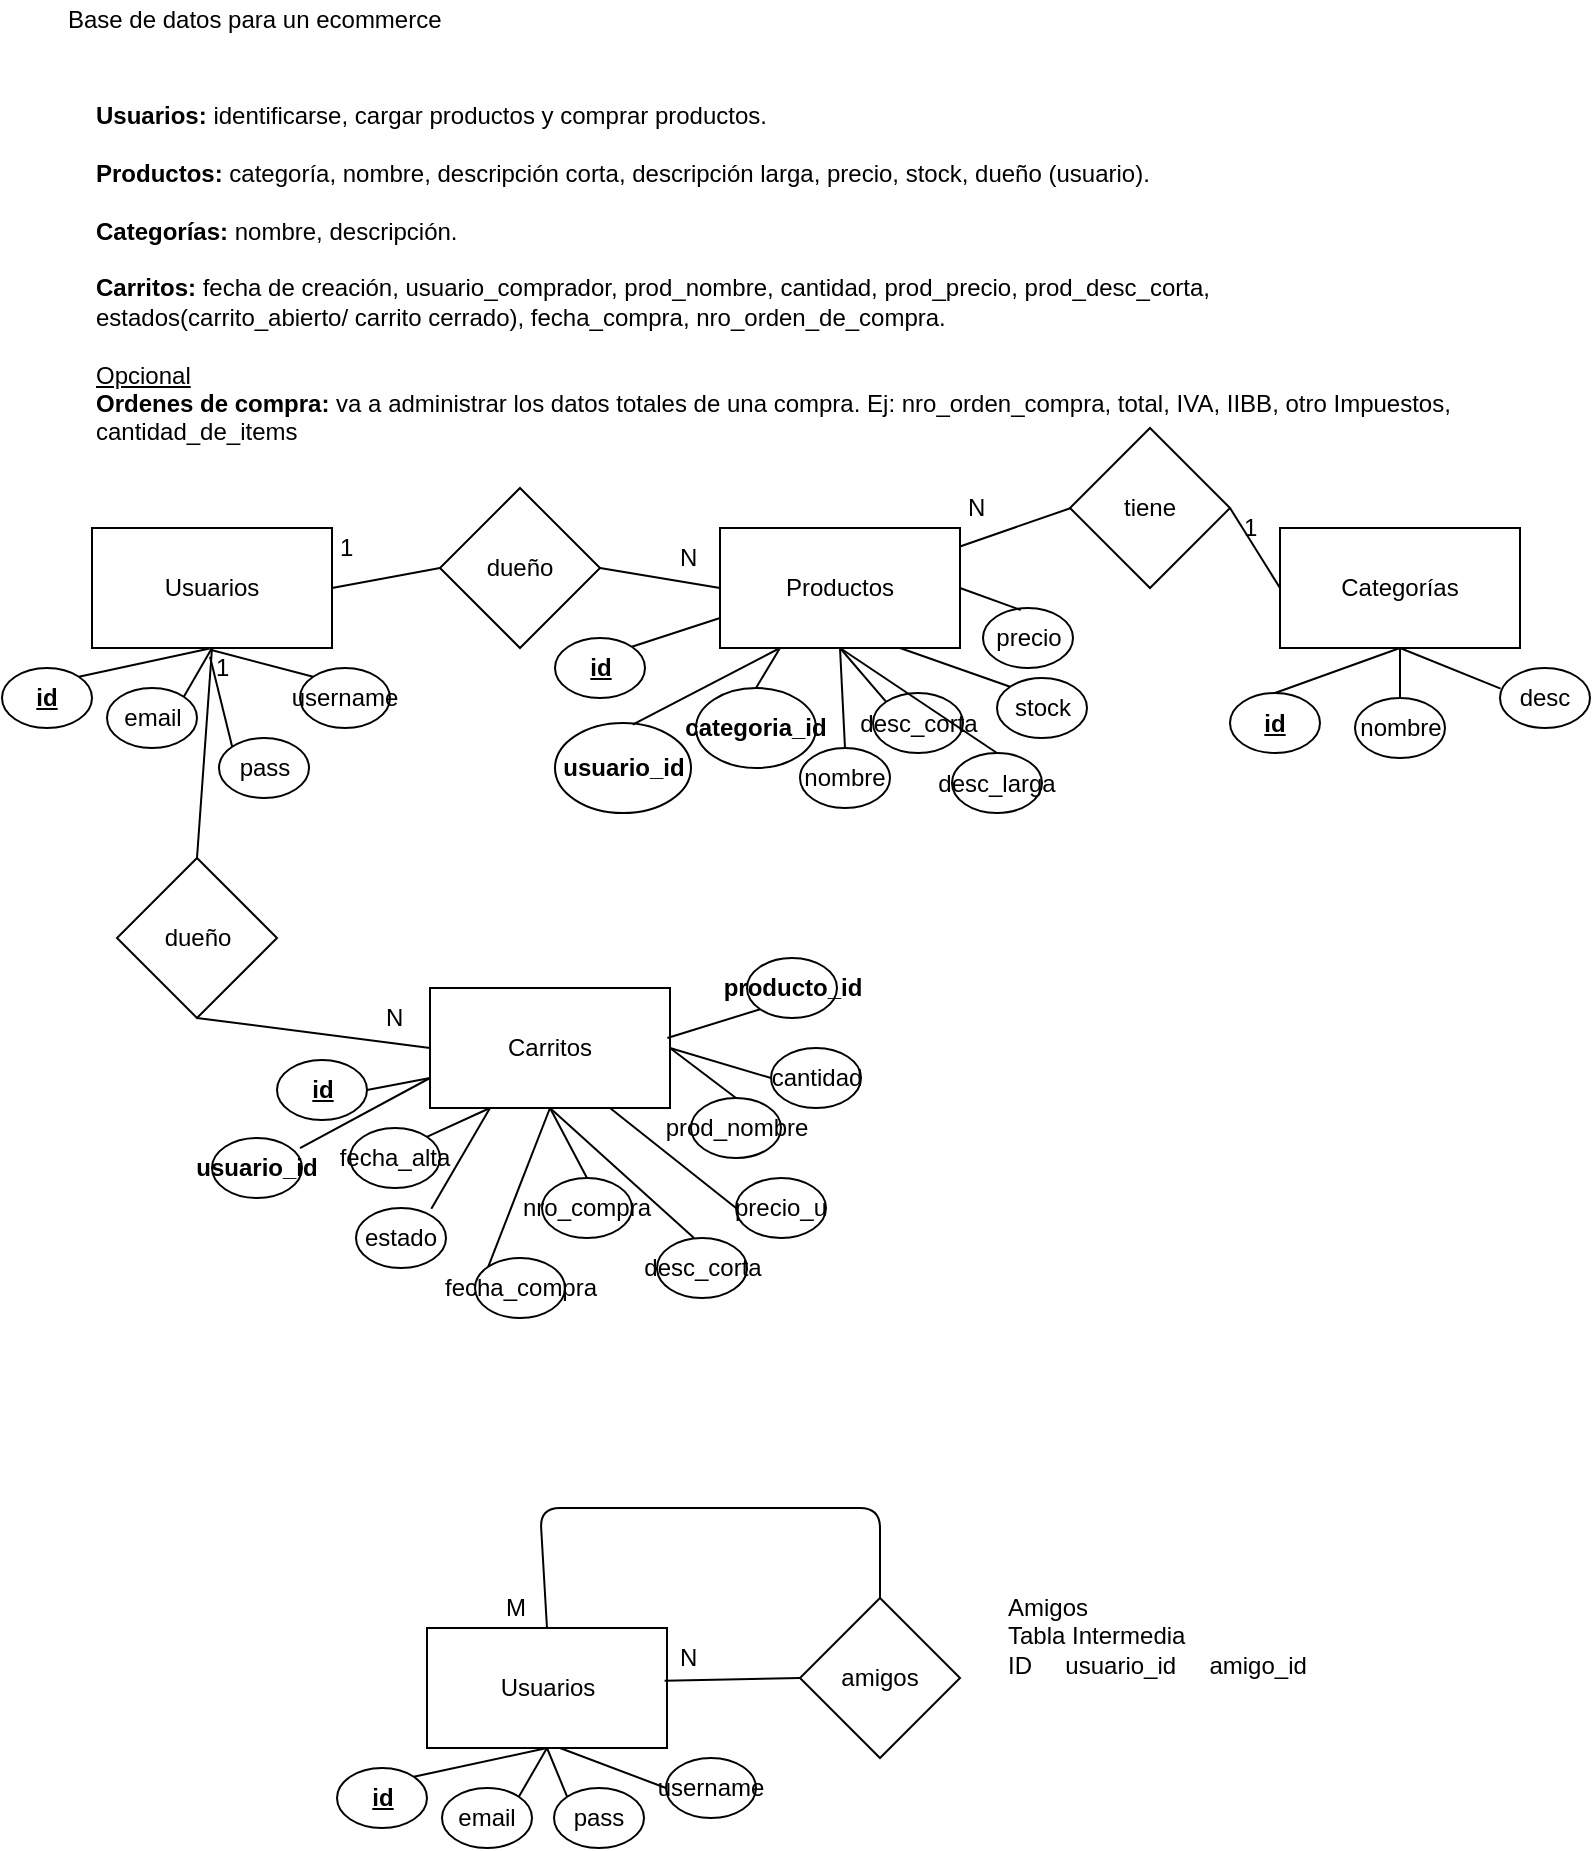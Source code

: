 <mxfile version="12.1.5" type="device" pages="1"><diagram name="Page-1" id="b5b7bab2-c9e2-2cf4-8b2a-24fd1a2a6d21"><mxGraphModel dx="941" dy="435" grid="1" gridSize="10" guides="1" tooltips="1" connect="1" arrows="1" fold="1" page="1" pageScale="1" pageWidth="827" pageHeight="1169" background="#ffffff" math="0" shadow="0"><root><mxCell id="0"/><mxCell id="1" parent="0"/><mxCell id="YR6EUQuFxrII_sl-Vfjk-2" value="Base de datos para un ecommerce" style="text;html=1;resizable=0;points=[];autosize=1;align=left;verticalAlign=top;spacingTop=-4;" vertex="1" parent="1"><mxGeometry x="42" y="16" width="200" height="20" as="geometry"/></mxCell><mxCell id="YR6EUQuFxrII_sl-Vfjk-3" value="&lt;b&gt;Usuarios:&lt;/b&gt; identificarse, cargar productos y comprar productos.&lt;br&gt;&lt;br&gt;&lt;b&gt;Productos:&lt;/b&gt; categoría, nombre, descripción corta, descripción larga, precio, stock, dueño (usuario).&lt;br&gt;&lt;br&gt;&lt;b&gt;Categorías:&lt;/b&gt; nombre, descripción.&lt;br&gt;&lt;br&gt;&lt;b&gt;Carritos:&lt;/b&gt;&amp;nbsp;fecha de creación, usuario_comprador, prod_nombre, cantidad, prod_precio, prod_desc_corta, &lt;br&gt;estados(carrito_abierto/ carrito cerrado),&amp;nbsp;fecha_compra, nro_orden_de_compra.&lt;br&gt;&lt;br&gt;&lt;u&gt;Opcional&lt;br&gt;&lt;/u&gt;&lt;b&gt;Ordenes de compra: &lt;/b&gt;va a administrar los datos totales de una compra. Ej: nro_orden_compra, total, IVA, IIBB, otro Impuestos,&lt;br&gt;cantidad_de_items" style="text;html=1;resizable=0;points=[];autosize=1;align=left;verticalAlign=top;spacingTop=-4;" vertex="1" parent="1"><mxGeometry x="56" y="64" width="690" height="170" as="geometry"/></mxCell><mxCell id="YR6EUQuFxrII_sl-Vfjk-4" value="Usuarios" style="rounded=0;whiteSpace=wrap;html=1;" vertex="1" parent="1"><mxGeometry x="56" y="280" width="120" height="60" as="geometry"/></mxCell><mxCell id="YR6EUQuFxrII_sl-Vfjk-5" value="&lt;b&gt;&lt;u&gt;id&lt;/u&gt;&lt;/b&gt;" style="ellipse;whiteSpace=wrap;html=1;" vertex="1" parent="1"><mxGeometry x="11" y="350" width="45" height="30" as="geometry"/></mxCell><mxCell id="YR6EUQuFxrII_sl-Vfjk-6" value="" style="endArrow=none;html=1;exitX=1;exitY=0;exitDx=0;exitDy=0;entryX=0.5;entryY=1;entryDx=0;entryDy=0;" edge="1" parent="1" source="YR6EUQuFxrII_sl-Vfjk-5" target="YR6EUQuFxrII_sl-Vfjk-4"><mxGeometry width="50" height="50" relative="1" as="geometry"><mxPoint x="40" y="380" as="sourcePoint"/><mxPoint x="90" y="330" as="targetPoint"/></mxGeometry></mxCell><mxCell id="YR6EUQuFxrII_sl-Vfjk-7" value="email" style="ellipse;whiteSpace=wrap;html=1;" vertex="1" parent="1"><mxGeometry x="63.5" y="360" width="45" height="30" as="geometry"/></mxCell><mxCell id="YR6EUQuFxrII_sl-Vfjk-8" value="" style="endArrow=none;html=1;exitX=1;exitY=0;exitDx=0;exitDy=0;entryX=0.5;entryY=1;entryDx=0;entryDy=0;" edge="1" parent="1" source="YR6EUQuFxrII_sl-Vfjk-7" target="YR6EUQuFxrII_sl-Vfjk-4"><mxGeometry width="50" height="50" relative="1" as="geometry"><mxPoint x="92.5" y="390" as="sourcePoint"/><mxPoint x="168.5" y="350" as="targetPoint"/><Array as="points"/></mxGeometry></mxCell><mxCell id="YR6EUQuFxrII_sl-Vfjk-10" value="pass" style="ellipse;whiteSpace=wrap;html=1;" vertex="1" parent="1"><mxGeometry x="119.5" y="385" width="45" height="30" as="geometry"/></mxCell><mxCell id="YR6EUQuFxrII_sl-Vfjk-12" value="username" style="ellipse;whiteSpace=wrap;html=1;" vertex="1" parent="1"><mxGeometry x="160" y="350" width="45" height="30" as="geometry"/></mxCell><mxCell id="YR6EUQuFxrII_sl-Vfjk-17" value="Productos" style="rounded=0;whiteSpace=wrap;html=1;" vertex="1" parent="1"><mxGeometry x="370" y="280" width="120" height="60" as="geometry"/></mxCell><mxCell id="YR6EUQuFxrII_sl-Vfjk-18" value="&lt;b&gt;&lt;u&gt;id&lt;/u&gt;&lt;/b&gt;" style="ellipse;whiteSpace=wrap;html=1;" vertex="1" parent="1"><mxGeometry x="287.5" y="335" width="45" height="30" as="geometry"/></mxCell><mxCell id="YR6EUQuFxrII_sl-Vfjk-19" value="" style="endArrow=none;html=1;exitX=1;exitY=0;exitDx=0;exitDy=0;entryX=0;entryY=0.75;entryDx=0;entryDy=0;" edge="1" parent="1" source="YR6EUQuFxrII_sl-Vfjk-18" target="YR6EUQuFxrII_sl-Vfjk-17"><mxGeometry width="50" height="50" relative="1" as="geometry"><mxPoint x="329" y="385" as="sourcePoint"/><mxPoint x="405" y="345" as="targetPoint"/></mxGeometry></mxCell><mxCell id="YR6EUQuFxrII_sl-Vfjk-20" value="categoria_id" style="ellipse;whiteSpace=wrap;html=1;fontStyle=1" vertex="1" parent="1"><mxGeometry x="358" y="360" width="60" height="40" as="geometry"/></mxCell><mxCell id="YR6EUQuFxrII_sl-Vfjk-21" value="stock" style="ellipse;whiteSpace=wrap;html=1;" vertex="1" parent="1"><mxGeometry x="508.5" y="355" width="45" height="30" as="geometry"/></mxCell><mxCell id="YR6EUQuFxrII_sl-Vfjk-22" value="precio" style="ellipse;whiteSpace=wrap;html=1;" vertex="1" parent="1"><mxGeometry x="501.5" y="320" width="45" height="30" as="geometry"/></mxCell><mxCell id="YR6EUQuFxrII_sl-Vfjk-23" value="desc_larga" style="ellipse;whiteSpace=wrap;html=1;" vertex="1" parent="1"><mxGeometry x="486" y="392.5" width="45" height="30" as="geometry"/></mxCell><mxCell id="YR6EUQuFxrII_sl-Vfjk-24" value="desc_corta" style="ellipse;whiteSpace=wrap;html=1;" vertex="1" parent="1"><mxGeometry x="446.5" y="362.5" width="45" height="30" as="geometry"/></mxCell><mxCell id="YR6EUQuFxrII_sl-Vfjk-25" value="nombre" style="ellipse;whiteSpace=wrap;html=1;" vertex="1" parent="1"><mxGeometry x="410" y="390" width="45" height="30" as="geometry"/></mxCell><mxCell id="YR6EUQuFxrII_sl-Vfjk-28" value="usuario_id" style="ellipse;whiteSpace=wrap;html=1;fontStyle=1" vertex="1" parent="1"><mxGeometry x="287.5" y="377.5" width="68" height="45" as="geometry"/></mxCell><mxCell id="YR6EUQuFxrII_sl-Vfjk-29" value="dueño" style="rhombus;whiteSpace=wrap;html=1;" vertex="1" parent="1"><mxGeometry x="230" y="260" width="80" height="80" as="geometry"/></mxCell><mxCell id="YR6EUQuFxrII_sl-Vfjk-30" value="" style="endArrow=none;html=1;entryX=0;entryY=0.5;entryDx=0;entryDy=0;exitX=1;exitY=0.5;exitDx=0;exitDy=0;" edge="1" parent="1" source="YR6EUQuFxrII_sl-Vfjk-4" target="YR6EUQuFxrII_sl-Vfjk-29"><mxGeometry width="50" height="50" relative="1" as="geometry"><mxPoint x="10" y="510" as="sourcePoint"/><mxPoint x="60" y="460" as="targetPoint"/></mxGeometry></mxCell><mxCell id="YR6EUQuFxrII_sl-Vfjk-31" value="" style="endArrow=none;html=1;entryX=0;entryY=0.5;entryDx=0;entryDy=0;exitX=1;exitY=0.5;exitDx=0;exitDy=0;" edge="1" parent="1" source="YR6EUQuFxrII_sl-Vfjk-29" target="YR6EUQuFxrII_sl-Vfjk-17"><mxGeometry width="50" height="50" relative="1" as="geometry"><mxPoint x="310" y="330" as="sourcePoint"/><mxPoint x="360" y="280" as="targetPoint"/></mxGeometry></mxCell><mxCell id="YR6EUQuFxrII_sl-Vfjk-32" value="N" style="text;html=1;resizable=0;points=[];autosize=1;align=left;verticalAlign=top;spacingTop=-4;" vertex="1" parent="1"><mxGeometry x="348" y="284.5" width="20" height="20" as="geometry"/></mxCell><mxCell id="YR6EUQuFxrII_sl-Vfjk-33" value="1" style="text;html=1;resizable=0;points=[];autosize=1;align=left;verticalAlign=top;spacingTop=-4;" vertex="1" parent="1"><mxGeometry x="178" y="280" width="20" height="20" as="geometry"/></mxCell><mxCell id="YR6EUQuFxrII_sl-Vfjk-35" value="Categorías" style="rounded=0;whiteSpace=wrap;html=1;" vertex="1" parent="1"><mxGeometry x="650" y="280" width="120" height="60" as="geometry"/></mxCell><mxCell id="YR6EUQuFxrII_sl-Vfjk-36" value="&lt;b&gt;&lt;u&gt;id&lt;/u&gt;&lt;/b&gt;" style="ellipse;whiteSpace=wrap;html=1;" vertex="1" parent="1"><mxGeometry x="625" y="362.5" width="45" height="30" as="geometry"/></mxCell><mxCell id="YR6EUQuFxrII_sl-Vfjk-37" value="nombre" style="ellipse;whiteSpace=wrap;html=1;" vertex="1" parent="1"><mxGeometry x="687.5" y="365" width="45" height="30" as="geometry"/></mxCell><mxCell id="YR6EUQuFxrII_sl-Vfjk-38" value="desc" style="ellipse;whiteSpace=wrap;html=1;" vertex="1" parent="1"><mxGeometry x="760" y="350" width="45" height="30" as="geometry"/></mxCell><mxCell id="YR6EUQuFxrII_sl-Vfjk-39" value="tiene" style="rhombus;whiteSpace=wrap;html=1;" vertex="1" parent="1"><mxGeometry x="545" y="230" width="80" height="80" as="geometry"/></mxCell><mxCell id="YR6EUQuFxrII_sl-Vfjk-40" value="" style="endArrow=none;html=1;entryX=0;entryY=0.5;entryDx=0;entryDy=0;" edge="1" parent="1" source="YR6EUQuFxrII_sl-Vfjk-17"><mxGeometry width="50" height="50" relative="1" as="geometry"><mxPoint x="491.5" y="280" as="sourcePoint"/><mxPoint x="545.5" y="270" as="targetPoint"/></mxGeometry></mxCell><mxCell id="YR6EUQuFxrII_sl-Vfjk-41" value="" style="endArrow=none;html=1;entryX=0;entryY=0.5;entryDx=0;entryDy=0;exitX=1;exitY=0.5;exitDx=0;exitDy=0;" edge="1" parent="1" source="YR6EUQuFxrII_sl-Vfjk-39" target="YR6EUQuFxrII_sl-Vfjk-35"><mxGeometry width="50" height="50" relative="1" as="geometry"><mxPoint x="596" y="314.5" as="sourcePoint"/><mxPoint x="650" y="304.5" as="targetPoint"/></mxGeometry></mxCell><mxCell id="YR6EUQuFxrII_sl-Vfjk-42" value="N" style="text;html=1;resizable=0;points=[];autosize=1;align=left;verticalAlign=top;spacingTop=-4;" vertex="1" parent="1"><mxGeometry x="491.5" y="260" width="20" height="20" as="geometry"/></mxCell><mxCell id="YR6EUQuFxrII_sl-Vfjk-43" value="1" style="text;html=1;resizable=0;points=[];autosize=1;align=left;verticalAlign=top;spacingTop=-4;" vertex="1" parent="1"><mxGeometry x="630" y="270" width="20" height="20" as="geometry"/></mxCell><mxCell id="YR6EUQuFxrII_sl-Vfjk-44" value="Carritos" style="rounded=0;whiteSpace=wrap;html=1;" vertex="1" parent="1"><mxGeometry x="225" y="510" width="120" height="60" as="geometry"/></mxCell><mxCell id="YR6EUQuFxrII_sl-Vfjk-46" value="&lt;b&gt;&lt;u&gt;id&lt;/u&gt;&lt;/b&gt;" style="ellipse;whiteSpace=wrap;html=1;" vertex="1" parent="1"><mxGeometry x="148.5" y="546" width="45" height="30" as="geometry"/></mxCell><mxCell id="YR6EUQuFxrII_sl-Vfjk-47" value="fecha_alta" style="ellipse;whiteSpace=wrap;html=1;" vertex="1" parent="1"><mxGeometry x="185" y="580" width="45" height="30" as="geometry"/></mxCell><mxCell id="YR6EUQuFxrII_sl-Vfjk-48" value="precio_u" style="ellipse;whiteSpace=wrap;html=1;" vertex="1" parent="1"><mxGeometry x="378" y="605" width="45" height="30" as="geometry"/></mxCell><mxCell id="YR6EUQuFxrII_sl-Vfjk-49" value="cantidad" style="ellipse;whiteSpace=wrap;html=1;" vertex="1" parent="1"><mxGeometry x="395.5" y="540" width="45" height="30" as="geometry"/></mxCell><mxCell id="YR6EUQuFxrII_sl-Vfjk-50" value="prod_nombre" style="ellipse;whiteSpace=wrap;html=1;" vertex="1" parent="1"><mxGeometry x="355.5" y="565" width="45" height="30" as="geometry"/></mxCell><mxCell id="YR6EUQuFxrII_sl-Vfjk-51" value="usuario_id" style="ellipse;whiteSpace=wrap;html=1;fontStyle=1" vertex="1" parent="1"><mxGeometry x="116" y="585" width="45" height="30" as="geometry"/></mxCell><mxCell id="YR6EUQuFxrII_sl-Vfjk-52" value="desc_corta" style="ellipse;whiteSpace=wrap;html=1;" vertex="1" parent="1"><mxGeometry x="338.5" y="635" width="45" height="30" as="geometry"/></mxCell><mxCell id="YR6EUQuFxrII_sl-Vfjk-53" value="estado" style="ellipse;whiteSpace=wrap;html=1;" vertex="1" parent="1"><mxGeometry x="188" y="620" width="45" height="30" as="geometry"/></mxCell><mxCell id="YR6EUQuFxrII_sl-Vfjk-54" value="fecha_compra" style="ellipse;whiteSpace=wrap;html=1;" vertex="1" parent="1"><mxGeometry x="247.5" y="645" width="45" height="30" as="geometry"/></mxCell><mxCell id="YR6EUQuFxrII_sl-Vfjk-55" value="nro_compra" style="ellipse;whiteSpace=wrap;html=1;" vertex="1" parent="1"><mxGeometry x="281" y="605" width="45" height="30" as="geometry"/></mxCell><mxCell id="YR6EUQuFxrII_sl-Vfjk-56" value="producto_id" style="ellipse;whiteSpace=wrap;html=1;fontStyle=1" vertex="1" parent="1"><mxGeometry x="383.5" y="495" width="45" height="30" as="geometry"/></mxCell><mxCell id="YR6EUQuFxrII_sl-Vfjk-57" value="dueño" style="rhombus;whiteSpace=wrap;html=1;" vertex="1" parent="1"><mxGeometry x="68.5" y="445" width="80" height="80" as="geometry"/></mxCell><mxCell id="YR6EUQuFxrII_sl-Vfjk-58" value="" style="endArrow=none;html=1;entryX=0.5;entryY=0;entryDx=0;entryDy=0;exitX=0.5;exitY=1;exitDx=0;exitDy=0;" edge="1" parent="1" source="YR6EUQuFxrII_sl-Vfjk-4" target="YR6EUQuFxrII_sl-Vfjk-57"><mxGeometry width="50" height="50" relative="1" as="geometry"><mxPoint x="186" y="320" as="sourcePoint"/><mxPoint x="240" y="310" as="targetPoint"/></mxGeometry></mxCell><mxCell id="YR6EUQuFxrII_sl-Vfjk-59" value="" style="endArrow=none;html=1;entryX=0.5;entryY=1;entryDx=0;entryDy=0;exitX=0;exitY=0.5;exitDx=0;exitDy=0;" edge="1" parent="1" source="YR6EUQuFxrII_sl-Vfjk-44" target="YR6EUQuFxrII_sl-Vfjk-57"><mxGeometry width="50" height="50" relative="1" as="geometry"><mxPoint x="126" y="350" as="sourcePoint"/><mxPoint x="118.5" y="455" as="targetPoint"/></mxGeometry></mxCell><mxCell id="YR6EUQuFxrII_sl-Vfjk-60" value="N" style="text;html=1;resizable=0;points=[];autosize=1;align=left;verticalAlign=top;spacingTop=-4;" vertex="1" parent="1"><mxGeometry x="200.5" y="515" width="20" height="20" as="geometry"/></mxCell><mxCell id="YR6EUQuFxrII_sl-Vfjk-61" value="1" style="text;html=1;resizable=0;points=[];autosize=1;align=left;verticalAlign=top;spacingTop=-4;" vertex="1" parent="1"><mxGeometry x="116" y="340" width="20" height="20" as="geometry"/></mxCell><mxCell id="YR6EUQuFxrII_sl-Vfjk-63" value="Usuarios" style="rounded=0;whiteSpace=wrap;html=1;" vertex="1" parent="1"><mxGeometry x="223.5" y="830" width="120" height="60" as="geometry"/></mxCell><mxCell id="YR6EUQuFxrII_sl-Vfjk-64" value="&lt;b&gt;&lt;u&gt;id&lt;/u&gt;&lt;/b&gt;" style="ellipse;whiteSpace=wrap;html=1;" vertex="1" parent="1"><mxGeometry x="178.5" y="900" width="45" height="30" as="geometry"/></mxCell><mxCell id="YR6EUQuFxrII_sl-Vfjk-65" value="" style="endArrow=none;html=1;exitX=1;exitY=0;exitDx=0;exitDy=0;entryX=0.5;entryY=1;entryDx=0;entryDy=0;" edge="1" parent="1" source="YR6EUQuFxrII_sl-Vfjk-64" target="YR6EUQuFxrII_sl-Vfjk-63"><mxGeometry width="50" height="50" relative="1" as="geometry"><mxPoint x="207.5" y="930" as="sourcePoint"/><mxPoint x="257.5" y="880" as="targetPoint"/></mxGeometry></mxCell><mxCell id="YR6EUQuFxrII_sl-Vfjk-66" value="email" style="ellipse;whiteSpace=wrap;html=1;" vertex="1" parent="1"><mxGeometry x="231" y="910" width="45" height="30" as="geometry"/></mxCell><mxCell id="YR6EUQuFxrII_sl-Vfjk-67" value="" style="endArrow=none;html=1;exitX=1;exitY=0;exitDx=0;exitDy=0;entryX=0.5;entryY=1;entryDx=0;entryDy=0;" edge="1" parent="1" source="YR6EUQuFxrII_sl-Vfjk-66" target="YR6EUQuFxrII_sl-Vfjk-63"><mxGeometry width="50" height="50" relative="1" as="geometry"><mxPoint x="260" y="940" as="sourcePoint"/><mxPoint x="336" y="900" as="targetPoint"/><Array as="points"/></mxGeometry></mxCell><mxCell id="YR6EUQuFxrII_sl-Vfjk-68" value="pass" style="ellipse;whiteSpace=wrap;html=1;" vertex="1" parent="1"><mxGeometry x="287" y="910" width="45" height="30" as="geometry"/></mxCell><mxCell id="YR6EUQuFxrII_sl-Vfjk-69" value="username" style="ellipse;whiteSpace=wrap;html=1;" vertex="1" parent="1"><mxGeometry x="343" y="895" width="45" height="30" as="geometry"/></mxCell><mxCell id="YR6EUQuFxrII_sl-Vfjk-71" value="N" style="text;html=1;resizable=0;points=[];autosize=1;align=left;verticalAlign=top;spacingTop=-4;" vertex="1" parent="1"><mxGeometry x="348" y="835" width="20" height="20" as="geometry"/></mxCell><mxCell id="YR6EUQuFxrII_sl-Vfjk-72" value="amigos" style="rhombus;whiteSpace=wrap;html=1;" vertex="1" parent="1"><mxGeometry x="410" y="815" width="80" height="80" as="geometry"/></mxCell><mxCell id="YR6EUQuFxrII_sl-Vfjk-73" value="" style="endArrow=none;html=1;exitX=0.99;exitY=0.439;exitDx=0;exitDy=0;exitPerimeter=0;entryX=0;entryY=0.5;entryDx=0;entryDy=0;" edge="1" parent="1" source="YR6EUQuFxrII_sl-Vfjk-63" target="YR6EUQuFxrII_sl-Vfjk-72"><mxGeometry width="50" height="50" relative="1" as="geometry"><mxPoint x="350" y="880" as="sourcePoint"/><mxPoint x="400" y="830" as="targetPoint"/></mxGeometry></mxCell><mxCell id="YR6EUQuFxrII_sl-Vfjk-76" value="Amigos&lt;br&gt;Tabla Intermedia&lt;br&gt;ID&amp;nbsp; &amp;nbsp; &amp;nbsp;usuario_id&amp;nbsp; &amp;nbsp; &amp;nbsp;amigo_id" style="text;html=1;resizable=0;points=[];autosize=1;align=left;verticalAlign=top;spacingTop=-4;" vertex="1" parent="1"><mxGeometry x="511.5" y="810" width="160" height="40" as="geometry"/></mxCell><mxCell id="YR6EUQuFxrII_sl-Vfjk-82" value="" style="endArrow=none;html=1;exitX=-0.05;exitY=0.217;exitDx=0;exitDy=0;exitPerimeter=0;entryX=0;entryY=0;entryDx=0;entryDy=0;" edge="1" parent="1" source="YR6EUQuFxrII_sl-Vfjk-61" target="YR6EUQuFxrII_sl-Vfjk-10"><mxGeometry width="50" height="50" relative="1" as="geometry"><mxPoint x="235" y="470" as="sourcePoint"/><mxPoint x="285" y="420" as="targetPoint"/></mxGeometry></mxCell><mxCell id="YR6EUQuFxrII_sl-Vfjk-84" value="" style="endArrow=none;html=1;exitX=-0.017;exitY=0.05;exitDx=0;exitDy=0;exitPerimeter=0;entryX=0;entryY=0;entryDx=0;entryDy=0;" edge="1" parent="1" source="YR6EUQuFxrII_sl-Vfjk-61" target="YR6EUQuFxrII_sl-Vfjk-12"><mxGeometry width="50" height="50" relative="1" as="geometry"><mxPoint x="125" y="354.34" as="sourcePoint"/><mxPoint x="136.09" y="374.393" as="targetPoint"/></mxGeometry></mxCell><mxCell id="YR6EUQuFxrII_sl-Vfjk-85" value="" style="endArrow=none;html=1;exitX=0.571;exitY=0.019;exitDx=0;exitDy=0;entryX=0.25;entryY=1;entryDx=0;entryDy=0;exitPerimeter=0;" edge="1" parent="1" source="YR6EUQuFxrII_sl-Vfjk-28" target="YR6EUQuFxrII_sl-Vfjk-17"><mxGeometry width="50" height="50" relative="1" as="geometry"><mxPoint x="335.91" y="349.393" as="sourcePoint"/><mxPoint x="380" y="335" as="targetPoint"/></mxGeometry></mxCell><mxCell id="YR6EUQuFxrII_sl-Vfjk-86" value="" style="endArrow=none;html=1;exitX=0.5;exitY=0;exitDx=0;exitDy=0;entryX=0.25;entryY=1;entryDx=0;entryDy=0;" edge="1" parent="1" source="YR6EUQuFxrII_sl-Vfjk-20" target="YR6EUQuFxrII_sl-Vfjk-17"><mxGeometry width="50" height="50" relative="1" as="geometry"><mxPoint x="336.328" y="388.355" as="sourcePoint"/><mxPoint x="410" y="350" as="targetPoint"/></mxGeometry></mxCell><mxCell id="YR6EUQuFxrII_sl-Vfjk-87" value="" style="endArrow=none;html=1;exitX=0.5;exitY=0;exitDx=0;exitDy=0;entryX=0.5;entryY=1;entryDx=0;entryDy=0;" edge="1" parent="1" source="YR6EUQuFxrII_sl-Vfjk-25" target="YR6EUQuFxrII_sl-Vfjk-17"><mxGeometry width="50" height="50" relative="1" as="geometry"><mxPoint x="398" y="370" as="sourcePoint"/><mxPoint x="410" y="350" as="targetPoint"/></mxGeometry></mxCell><mxCell id="YR6EUQuFxrII_sl-Vfjk-88" value="" style="endArrow=none;html=1;entryX=0.5;entryY=1;entryDx=0;entryDy=0;exitX=0;exitY=0;exitDx=0;exitDy=0;" edge="1" parent="1" source="YR6EUQuFxrII_sl-Vfjk-24" target="YR6EUQuFxrII_sl-Vfjk-17"><mxGeometry width="50" height="50" relative="1" as="geometry"><mxPoint x="440" y="396" as="sourcePoint"/><mxPoint x="440" y="350" as="targetPoint"/></mxGeometry></mxCell><mxCell id="YR6EUQuFxrII_sl-Vfjk-89" value="" style="endArrow=none;html=1;entryX=0.5;entryY=1;entryDx=0;entryDy=0;exitX=0.5;exitY=0;exitDx=0;exitDy=0;" edge="1" parent="1" source="YR6EUQuFxrII_sl-Vfjk-23" target="YR6EUQuFxrII_sl-Vfjk-17"><mxGeometry width="50" height="50" relative="1" as="geometry"><mxPoint x="463.09" y="376.893" as="sourcePoint"/><mxPoint x="440" y="350" as="targetPoint"/></mxGeometry></mxCell><mxCell id="YR6EUQuFxrII_sl-Vfjk-90" value="" style="endArrow=none;html=1;entryX=0.75;entryY=1;entryDx=0;entryDy=0;exitX=0;exitY=0;exitDx=0;exitDy=0;" edge="1" parent="1" source="YR6EUQuFxrII_sl-Vfjk-21" target="YR6EUQuFxrII_sl-Vfjk-17"><mxGeometry width="50" height="50" relative="1" as="geometry"><mxPoint x="473.09" y="386.893" as="sourcePoint"/><mxPoint x="450" y="360" as="targetPoint"/></mxGeometry></mxCell><mxCell id="YR6EUQuFxrII_sl-Vfjk-91" value="" style="endArrow=none;html=1;entryX=1;entryY=0.5;entryDx=0;entryDy=0;exitX=0.419;exitY=0.033;exitDx=0;exitDy=0;exitPerimeter=0;" edge="1" parent="1" source="YR6EUQuFxrII_sl-Vfjk-22" target="YR6EUQuFxrII_sl-Vfjk-17"><mxGeometry width="50" height="50" relative="1" as="geometry"><mxPoint x="525.09" y="369.393" as="sourcePoint"/><mxPoint x="470" y="350" as="targetPoint"/></mxGeometry></mxCell><mxCell id="YR6EUQuFxrII_sl-Vfjk-92" value="" style="endArrow=none;html=1;entryX=0.5;entryY=1;entryDx=0;entryDy=0;exitX=0.5;exitY=0;exitDx=0;exitDy=0;" edge="1" parent="1" source="YR6EUQuFxrII_sl-Vfjk-36" target="YR6EUQuFxrII_sl-Vfjk-35"><mxGeometry width="50" height="50" relative="1" as="geometry"><mxPoint x="535.09" y="379.393" as="sourcePoint"/><mxPoint x="480" y="360" as="targetPoint"/></mxGeometry></mxCell><mxCell id="YR6EUQuFxrII_sl-Vfjk-94" value="" style="endArrow=none;html=1;entryX=0.5;entryY=1;entryDx=0;entryDy=0;exitX=0.5;exitY=0;exitDx=0;exitDy=0;" edge="1" parent="1" source="YR6EUQuFxrII_sl-Vfjk-37" target="YR6EUQuFxrII_sl-Vfjk-35"><mxGeometry width="50" height="50" relative="1" as="geometry"><mxPoint x="710" y="360" as="sourcePoint"/><mxPoint x="690" y="350" as="targetPoint"/></mxGeometry></mxCell><mxCell id="YR6EUQuFxrII_sl-Vfjk-95" value="" style="endArrow=none;html=1;entryX=0.5;entryY=1;entryDx=0;entryDy=0;exitX=0.007;exitY=0.344;exitDx=0;exitDy=0;exitPerimeter=0;" edge="1" parent="1" source="YR6EUQuFxrII_sl-Vfjk-38" target="YR6EUQuFxrII_sl-Vfjk-35"><mxGeometry width="50" height="50" relative="1" as="geometry"><mxPoint x="720" y="375" as="sourcePoint"/><mxPoint x="720" y="350" as="targetPoint"/></mxGeometry></mxCell><mxCell id="YR6EUQuFxrII_sl-Vfjk-97" value="" style="endArrow=none;html=1;exitX=1;exitY=0.5;exitDx=0;exitDy=0;entryX=0;entryY=0.75;entryDx=0;entryDy=0;" edge="1" parent="1" source="YR6EUQuFxrII_sl-Vfjk-46" target="YR6EUQuFxrII_sl-Vfjk-44"><mxGeometry width="50" height="50" relative="1" as="geometry"><mxPoint x="202" y="565" as="sourcePoint"/><mxPoint x="230" y="550" as="targetPoint"/></mxGeometry></mxCell><mxCell id="YR6EUQuFxrII_sl-Vfjk-98" value="" style="endArrow=none;html=1;exitX=0.978;exitY=0.167;exitDx=0;exitDy=0;entryX=0;entryY=0.75;entryDx=0;entryDy=0;exitPerimeter=0;" edge="1" parent="1" source="YR6EUQuFxrII_sl-Vfjk-51" target="YR6EUQuFxrII_sl-Vfjk-44"><mxGeometry width="50" height="50" relative="1" as="geometry"><mxPoint x="203.5" y="571" as="sourcePoint"/><mxPoint x="235" y="565" as="targetPoint"/></mxGeometry></mxCell><mxCell id="YR6EUQuFxrII_sl-Vfjk-99" value="" style="endArrow=none;html=1;exitX=1;exitY=0;exitDx=0;exitDy=0;entryX=0.25;entryY=1;entryDx=0;entryDy=0;" edge="1" parent="1" source="YR6EUQuFxrII_sl-Vfjk-47" target="YR6EUQuFxrII_sl-Vfjk-44"><mxGeometry width="50" height="50" relative="1" as="geometry"><mxPoint x="170.01" y="600.01" as="sourcePoint"/><mxPoint x="235" y="565" as="targetPoint"/></mxGeometry></mxCell><mxCell id="YR6EUQuFxrII_sl-Vfjk-100" value="" style="endArrow=none;html=1;exitX=0.837;exitY=0.011;exitDx=0;exitDy=0;entryX=0.25;entryY=1;entryDx=0;entryDy=0;exitPerimeter=0;" edge="1" parent="1" source="YR6EUQuFxrII_sl-Vfjk-53" target="YR6EUQuFxrII_sl-Vfjk-44"><mxGeometry width="50" height="50" relative="1" as="geometry"><mxPoint x="233.41" y="594.393" as="sourcePoint"/><mxPoint x="265" y="580" as="targetPoint"/></mxGeometry></mxCell><mxCell id="YR6EUQuFxrII_sl-Vfjk-101" value="" style="endArrow=none;html=1;exitX=0;exitY=0;exitDx=0;exitDy=0;entryX=0.5;entryY=1;entryDx=0;entryDy=0;" edge="1" parent="1" source="YR6EUQuFxrII_sl-Vfjk-54" target="YR6EUQuFxrII_sl-Vfjk-44"><mxGeometry width="50" height="50" relative="1" as="geometry"><mxPoint x="235.665" y="630.33" as="sourcePoint"/><mxPoint x="265" y="580" as="targetPoint"/></mxGeometry></mxCell><mxCell id="YR6EUQuFxrII_sl-Vfjk-102" value="" style="endArrow=none;html=1;exitX=0.5;exitY=0;exitDx=0;exitDy=0;entryX=0.5;entryY=1;entryDx=0;entryDy=0;" edge="1" parent="1" source="YR6EUQuFxrII_sl-Vfjk-55" target="YR6EUQuFxrII_sl-Vfjk-44"><mxGeometry width="50" height="50" relative="1" as="geometry"><mxPoint x="264.09" y="659.393" as="sourcePoint"/><mxPoint x="295" y="580" as="targetPoint"/></mxGeometry></mxCell><mxCell id="YR6EUQuFxrII_sl-Vfjk-103" value="" style="endArrow=none;html=1;exitX=0.411;exitY=0;exitDx=0;exitDy=0;entryX=0.5;entryY=1;entryDx=0;entryDy=0;exitPerimeter=0;" edge="1" parent="1" source="YR6EUQuFxrII_sl-Vfjk-52" target="YR6EUQuFxrII_sl-Vfjk-44"><mxGeometry width="50" height="50" relative="1" as="geometry"><mxPoint x="313.5" y="615" as="sourcePoint"/><mxPoint x="295" y="580" as="targetPoint"/></mxGeometry></mxCell><mxCell id="YR6EUQuFxrII_sl-Vfjk-104" value="" style="endArrow=none;html=1;exitX=0;exitY=0.5;exitDx=0;exitDy=0;entryX=0.75;entryY=1;entryDx=0;entryDy=0;" edge="1" parent="1" source="YR6EUQuFxrII_sl-Vfjk-48" target="YR6EUQuFxrII_sl-Vfjk-44"><mxGeometry width="50" height="50" relative="1" as="geometry"><mxPoint x="366.995" y="645" as="sourcePoint"/><mxPoint x="295" y="580" as="targetPoint"/></mxGeometry></mxCell><mxCell id="YR6EUQuFxrII_sl-Vfjk-105" value="" style="endArrow=none;html=1;exitX=0.5;exitY=0;exitDx=0;exitDy=0;entryX=1;entryY=0.5;entryDx=0;entryDy=0;" edge="1" parent="1" source="YR6EUQuFxrII_sl-Vfjk-50" target="YR6EUQuFxrII_sl-Vfjk-44"><mxGeometry width="50" height="50" relative="1" as="geometry"><mxPoint x="388" y="630" as="sourcePoint"/><mxPoint x="325" y="580" as="targetPoint"/></mxGeometry></mxCell><mxCell id="YR6EUQuFxrII_sl-Vfjk-106" value="" style="endArrow=none;html=1;exitX=0;exitY=0.5;exitDx=0;exitDy=0;entryX=1;entryY=0.5;entryDx=0;entryDy=0;" edge="1" parent="1" source="YR6EUQuFxrII_sl-Vfjk-49" target="YR6EUQuFxrII_sl-Vfjk-44"><mxGeometry width="50" height="50" relative="1" as="geometry"><mxPoint x="388" y="575" as="sourcePoint"/><mxPoint x="355" y="550" as="targetPoint"/></mxGeometry></mxCell><mxCell id="YR6EUQuFxrII_sl-Vfjk-107" value="" style="endArrow=none;html=1;exitX=0;exitY=1;exitDx=0;exitDy=0;entryX=0.989;entryY=0.417;entryDx=0;entryDy=0;entryPerimeter=0;" edge="1" parent="1" source="YR6EUQuFxrII_sl-Vfjk-56" target="YR6EUQuFxrII_sl-Vfjk-44"><mxGeometry width="50" height="50" relative="1" as="geometry"><mxPoint x="405.5" y="565" as="sourcePoint"/><mxPoint x="355" y="550" as="targetPoint"/></mxGeometry></mxCell><mxCell id="YR6EUQuFxrII_sl-Vfjk-108" value="" style="endArrow=none;html=1;exitX=0.5;exitY=0;exitDx=0;exitDy=0;entryX=0.5;entryY=0;entryDx=0;entryDy=0;" edge="1" parent="1" source="YR6EUQuFxrII_sl-Vfjk-63" target="YR6EUQuFxrII_sl-Vfjk-72"><mxGeometry width="50" height="50" relative="1" as="geometry"><mxPoint x="281" y="830" as="sourcePoint"/><mxPoint x="331" y="780" as="targetPoint"/><Array as="points"><mxPoint x="280" y="770"/><mxPoint x="450" y="770"/></Array></mxGeometry></mxCell><mxCell id="YR6EUQuFxrII_sl-Vfjk-109" value="M" style="text;html=1;resizable=0;points=[];autosize=1;align=left;verticalAlign=top;spacingTop=-4;" vertex="1" parent="1"><mxGeometry x="261" y="810" width="30" height="20" as="geometry"/></mxCell><mxCell id="YR6EUQuFxrII_sl-Vfjk-110" value="" style="endArrow=none;html=1;exitX=0;exitY=0;exitDx=0;exitDy=0;entryX=0.5;entryY=1;entryDx=0;entryDy=0;" edge="1" parent="1" source="YR6EUQuFxrII_sl-Vfjk-68" target="YR6EUQuFxrII_sl-Vfjk-63"><mxGeometry width="50" height="50" relative="1" as="geometry"><mxPoint x="279.41" y="924.393" as="sourcePoint"/><mxPoint x="293.5" y="900" as="targetPoint"/><Array as="points"/></mxGeometry></mxCell><mxCell id="YR6EUQuFxrII_sl-Vfjk-111" value="" style="endArrow=none;html=1;exitX=0;exitY=0.5;exitDx=0;exitDy=0;entryX=0.554;entryY=1;entryDx=0;entryDy=0;entryPerimeter=0;" edge="1" parent="1" source="YR6EUQuFxrII_sl-Vfjk-69" target="YR6EUQuFxrII_sl-Vfjk-63"><mxGeometry width="50" height="50" relative="1" as="geometry"><mxPoint x="303.59" y="924.393" as="sourcePoint"/><mxPoint x="280" y="890" as="targetPoint"/><Array as="points"/></mxGeometry></mxCell></root></mxGraphModel></diagram></mxfile>